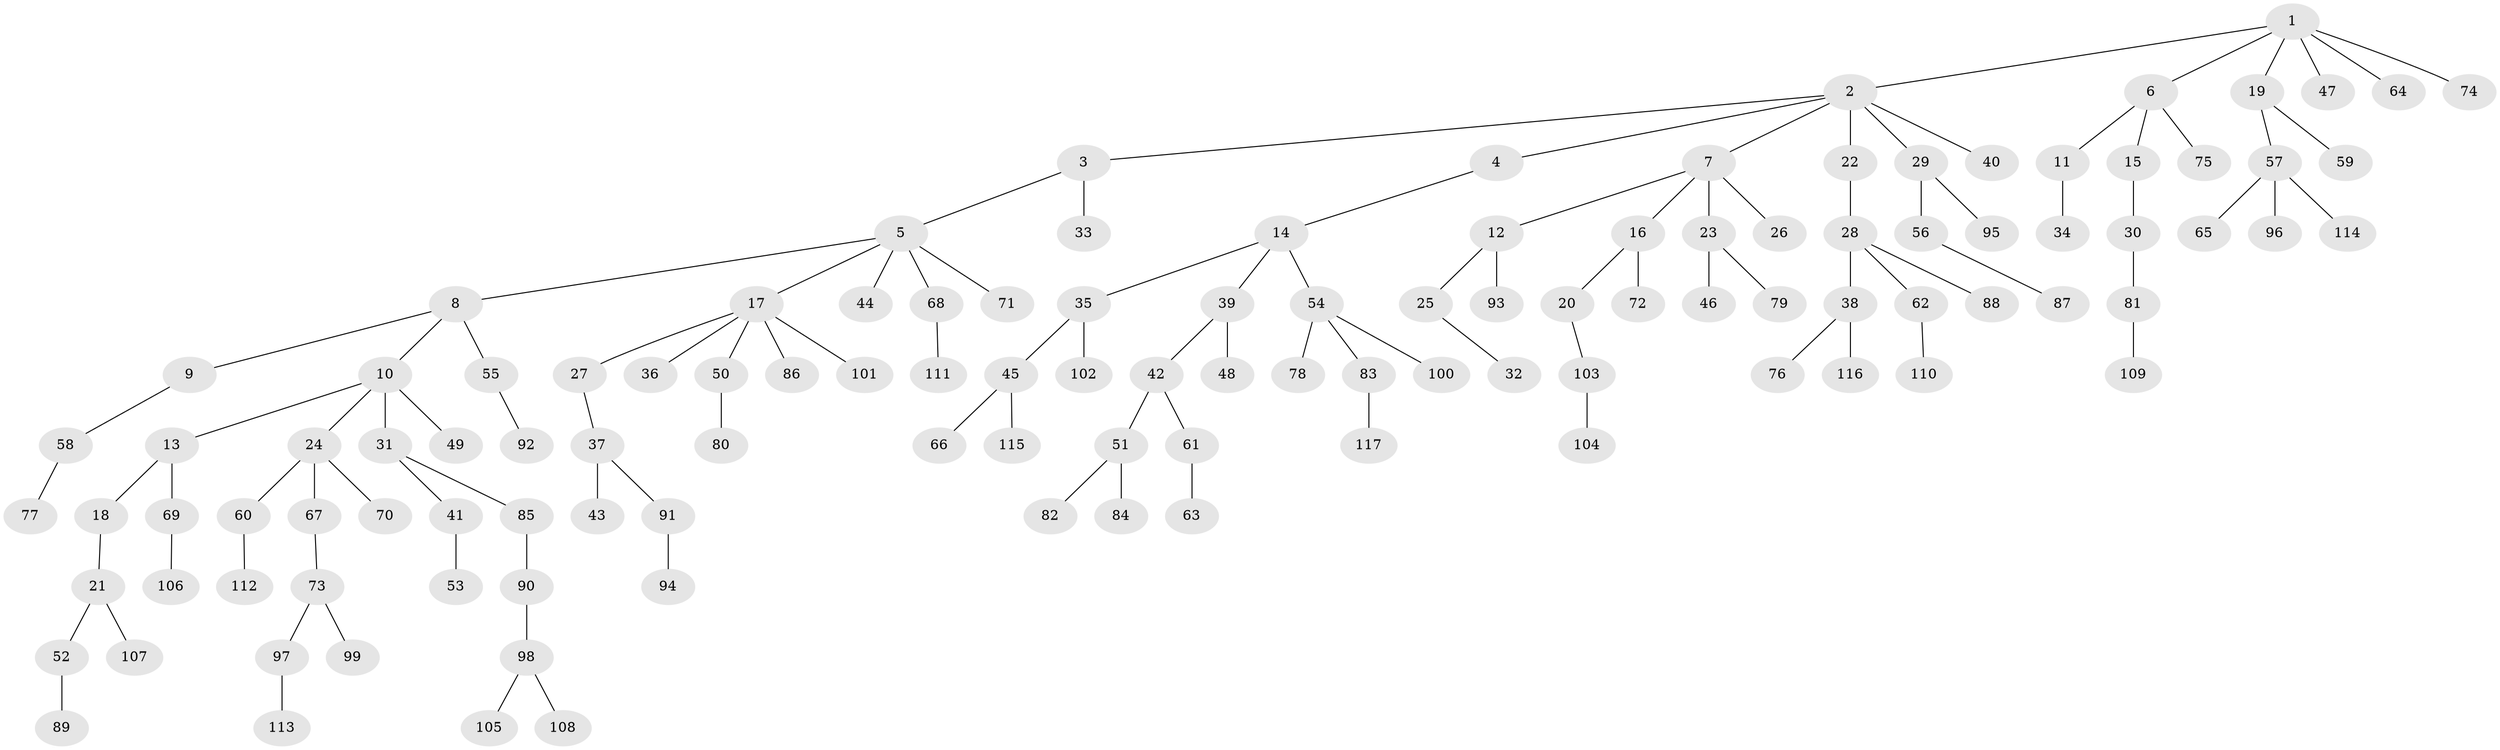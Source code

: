 // Generated by graph-tools (version 1.1) at 2025/11/02/27/25 16:11:28]
// undirected, 117 vertices, 116 edges
graph export_dot {
graph [start="1"]
  node [color=gray90,style=filled];
  1;
  2;
  3;
  4;
  5;
  6;
  7;
  8;
  9;
  10;
  11;
  12;
  13;
  14;
  15;
  16;
  17;
  18;
  19;
  20;
  21;
  22;
  23;
  24;
  25;
  26;
  27;
  28;
  29;
  30;
  31;
  32;
  33;
  34;
  35;
  36;
  37;
  38;
  39;
  40;
  41;
  42;
  43;
  44;
  45;
  46;
  47;
  48;
  49;
  50;
  51;
  52;
  53;
  54;
  55;
  56;
  57;
  58;
  59;
  60;
  61;
  62;
  63;
  64;
  65;
  66;
  67;
  68;
  69;
  70;
  71;
  72;
  73;
  74;
  75;
  76;
  77;
  78;
  79;
  80;
  81;
  82;
  83;
  84;
  85;
  86;
  87;
  88;
  89;
  90;
  91;
  92;
  93;
  94;
  95;
  96;
  97;
  98;
  99;
  100;
  101;
  102;
  103;
  104;
  105;
  106;
  107;
  108;
  109;
  110;
  111;
  112;
  113;
  114;
  115;
  116;
  117;
  1 -- 2;
  1 -- 6;
  1 -- 19;
  1 -- 47;
  1 -- 64;
  1 -- 74;
  2 -- 3;
  2 -- 4;
  2 -- 7;
  2 -- 22;
  2 -- 29;
  2 -- 40;
  3 -- 5;
  3 -- 33;
  4 -- 14;
  5 -- 8;
  5 -- 17;
  5 -- 44;
  5 -- 68;
  5 -- 71;
  6 -- 11;
  6 -- 15;
  6 -- 75;
  7 -- 12;
  7 -- 16;
  7 -- 23;
  7 -- 26;
  8 -- 9;
  8 -- 10;
  8 -- 55;
  9 -- 58;
  10 -- 13;
  10 -- 24;
  10 -- 31;
  10 -- 49;
  11 -- 34;
  12 -- 25;
  12 -- 93;
  13 -- 18;
  13 -- 69;
  14 -- 35;
  14 -- 39;
  14 -- 54;
  15 -- 30;
  16 -- 20;
  16 -- 72;
  17 -- 27;
  17 -- 36;
  17 -- 50;
  17 -- 86;
  17 -- 101;
  18 -- 21;
  19 -- 57;
  19 -- 59;
  20 -- 103;
  21 -- 52;
  21 -- 107;
  22 -- 28;
  23 -- 46;
  23 -- 79;
  24 -- 60;
  24 -- 67;
  24 -- 70;
  25 -- 32;
  27 -- 37;
  28 -- 38;
  28 -- 62;
  28 -- 88;
  29 -- 56;
  29 -- 95;
  30 -- 81;
  31 -- 41;
  31 -- 85;
  35 -- 45;
  35 -- 102;
  37 -- 43;
  37 -- 91;
  38 -- 76;
  38 -- 116;
  39 -- 42;
  39 -- 48;
  41 -- 53;
  42 -- 51;
  42 -- 61;
  45 -- 66;
  45 -- 115;
  50 -- 80;
  51 -- 82;
  51 -- 84;
  52 -- 89;
  54 -- 78;
  54 -- 83;
  54 -- 100;
  55 -- 92;
  56 -- 87;
  57 -- 65;
  57 -- 96;
  57 -- 114;
  58 -- 77;
  60 -- 112;
  61 -- 63;
  62 -- 110;
  67 -- 73;
  68 -- 111;
  69 -- 106;
  73 -- 97;
  73 -- 99;
  81 -- 109;
  83 -- 117;
  85 -- 90;
  90 -- 98;
  91 -- 94;
  97 -- 113;
  98 -- 105;
  98 -- 108;
  103 -- 104;
}
